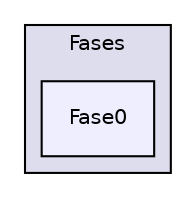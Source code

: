digraph "J:/SENAC/LogiKid/make/src/Fases/Fase0" {
  compound=true
  node [ fontsize="10", fontname="Helvetica"];
  edge [ labelfontsize="10", labelfontname="Helvetica"];
  subgraph clusterdir_bbd3fdad8725debd944cceed78b07011 {
    graph [ bgcolor="#ddddee", pencolor="black", label="Fases" fontname="Helvetica", fontsize="10", URL="dir_bbd3fdad8725debd944cceed78b07011.html"]
  dir_0a6b03d8e4647ef94fb01f88cb0e26bb [shape=box, label="Fase0", style="filled", fillcolor="#eeeeff", pencolor="black", URL="dir_0a6b03d8e4647ef94fb01f88cb0e26bb.html"];
  }
}
